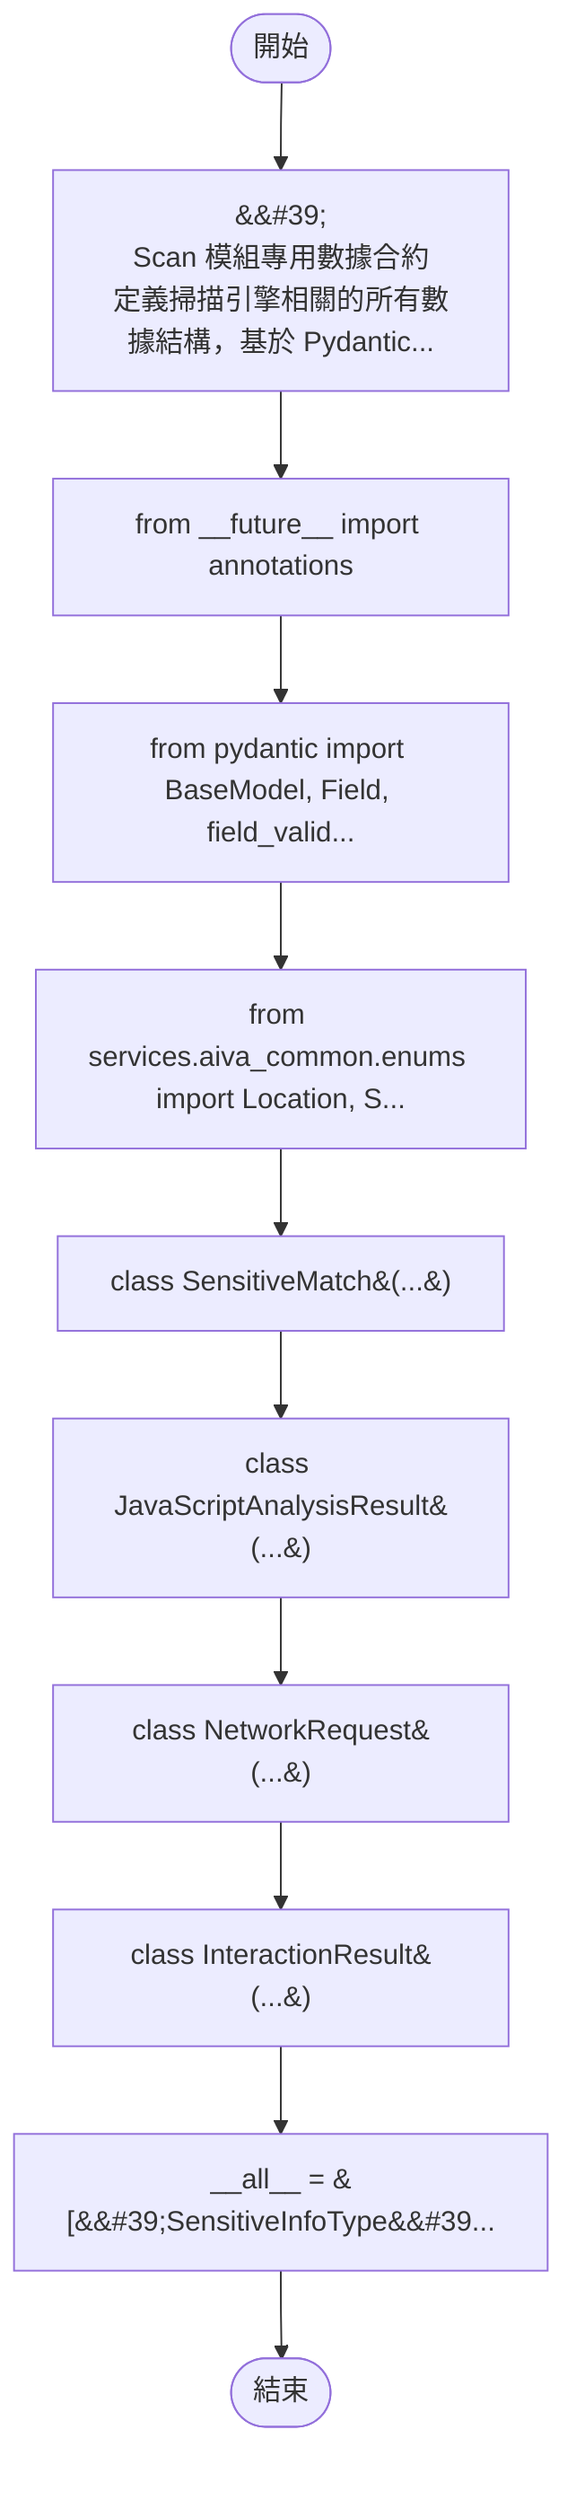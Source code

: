 flowchart TB
    n1([開始])
    n2([結束])
    n3[&amp;&#35;39;\nScan 模組專用數據合約\n定義掃描引擎相關的所有數據結構，基於 Pydantic...]
    n4[from __future__ import annotations]
    n5[from pydantic import BaseModel, Field, field_valid...]
    n6[from services.aiva_common.enums import Location, S...]
    n7[class SensitiveMatch&#40;...&#41;]
    n8[class JavaScriptAnalysisResult&#40;...&#41;]
    n9[class NetworkRequest&#40;...&#41;]
    n10[class InteractionResult&#40;...&#41;]
    n11[__all__ = &#91;&amp;&#35;39;SensitiveInfoType&amp;&#35;39...]
    n1 --> n3
    n3 --> n4
    n4 --> n5
    n5 --> n6
    n6 --> n7
    n7 --> n8
    n8 --> n9
    n9 --> n10
    n10 --> n11
    n11 --> n2
